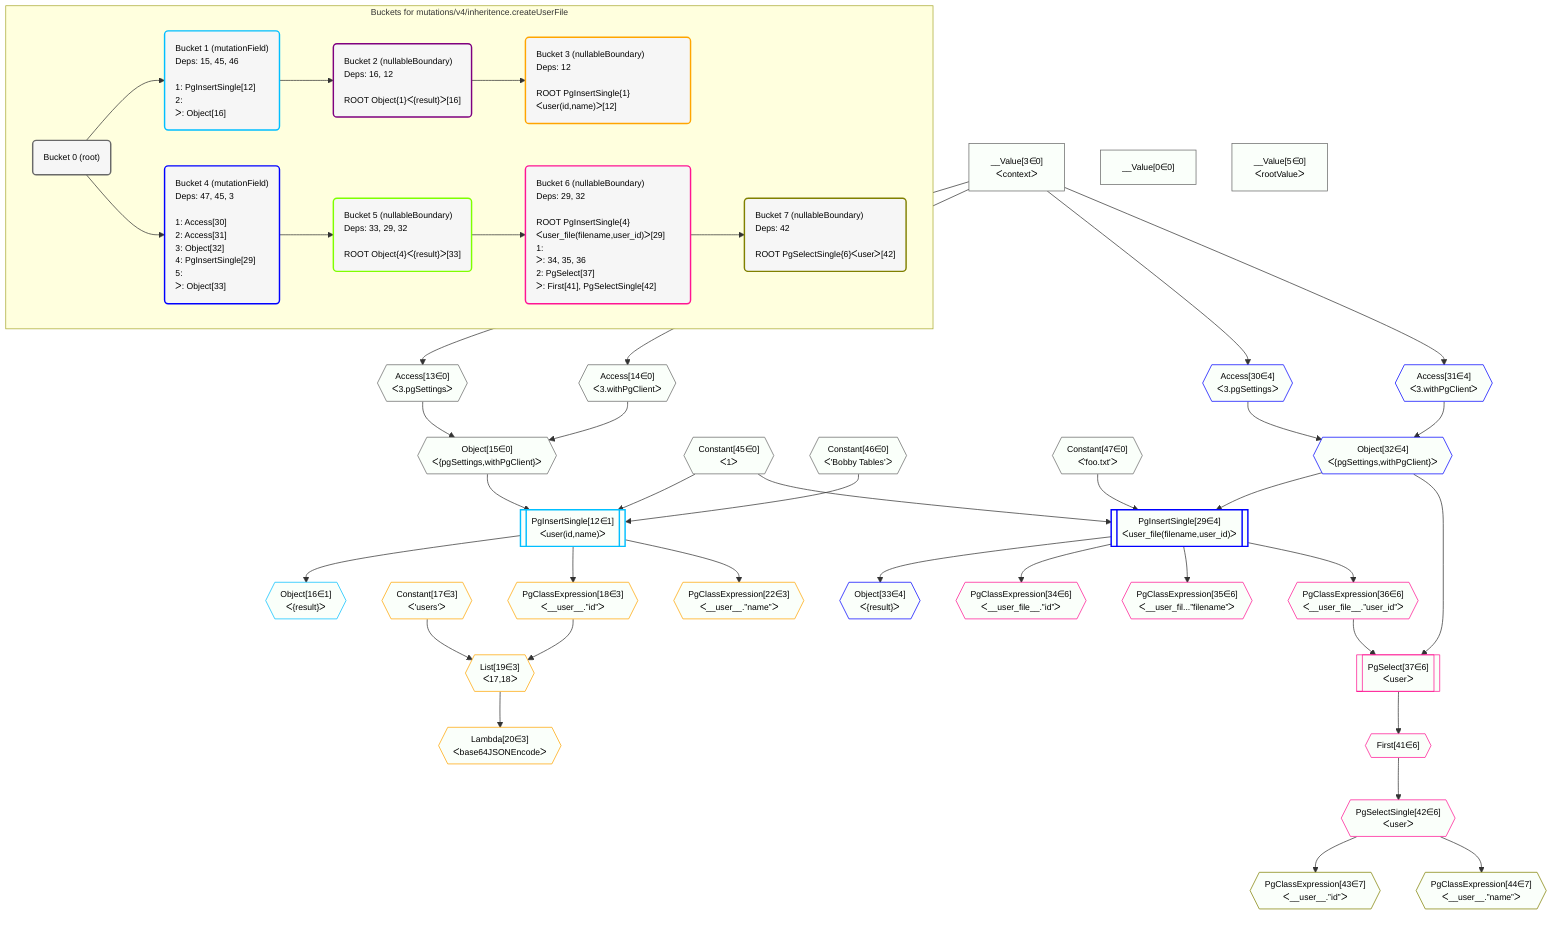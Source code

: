 %%{init: {'themeVariables': { 'fontSize': '12px'}}}%%
graph TD
    classDef path fill:#eee,stroke:#000,color:#000
    classDef plan fill:#fff,stroke-width:1px,color:#000
    classDef itemplan fill:#fff,stroke-width:2px,color:#000
    classDef unbatchedplan fill:#dff,stroke-width:1px,color:#000
    classDef sideeffectplan fill:#fcc,stroke-width:2px,color:#000
    classDef bucket fill:#f6f6f6,color:#000,stroke-width:2px,text-align:left


    %% plan dependencies
    Object15{{"Object[15∈0]<br />ᐸ{pgSettings,withPgClient}ᐳ"}}:::plan
    Access13{{"Access[13∈0]<br />ᐸ3.pgSettingsᐳ"}}:::plan
    Access14{{"Access[14∈0]<br />ᐸ3.withPgClientᐳ"}}:::plan
    Access13 & Access14 --> Object15
    __Value3["__Value[3∈0]<br />ᐸcontextᐳ"]:::plan
    __Value3 --> Access13
    __Value3 --> Access14
    __Value0["__Value[0∈0]"]:::plan
    __Value5["__Value[5∈0]<br />ᐸrootValueᐳ"]:::plan
    Constant45{{"Constant[45∈0]<br />ᐸ1ᐳ"}}:::plan
    Constant46{{"Constant[46∈0]<br />ᐸ'Bobby Tables'ᐳ"}}:::plan
    Constant47{{"Constant[47∈0]<br />ᐸ'foo.txt'ᐳ"}}:::plan
    PgInsertSingle12[["PgInsertSingle[12∈1]<br />ᐸuser(id,name)ᐳ"]]:::sideeffectplan
    Object15 & Constant45 & Constant46 --> PgInsertSingle12
    Object16{{"Object[16∈1]<br />ᐸ{result}ᐳ"}}:::plan
    PgInsertSingle12 --> Object16
    List19{{"List[19∈3]<br />ᐸ17,18ᐳ"}}:::plan
    Constant17{{"Constant[17∈3]<br />ᐸ'users'ᐳ"}}:::plan
    PgClassExpression18{{"PgClassExpression[18∈3]<br />ᐸ__user__.”id”ᐳ"}}:::plan
    Constant17 & PgClassExpression18 --> List19
    PgInsertSingle12 --> PgClassExpression18
    Lambda20{{"Lambda[20∈3]<br />ᐸbase64JSONEncodeᐳ"}}:::plan
    List19 --> Lambda20
    PgClassExpression22{{"PgClassExpression[22∈3]<br />ᐸ__user__.”name”ᐳ"}}:::plan
    PgInsertSingle12 --> PgClassExpression22
    PgInsertSingle29[["PgInsertSingle[29∈4]<br />ᐸuser_file(filename,user_id)ᐳ"]]:::sideeffectplan
    Object32{{"Object[32∈4]<br />ᐸ{pgSettings,withPgClient}ᐳ"}}:::plan
    Object32 & Constant47 & Constant45 --> PgInsertSingle29
    Access30{{"Access[30∈4]<br />ᐸ3.pgSettingsᐳ"}}:::plan
    Access31{{"Access[31∈4]<br />ᐸ3.withPgClientᐳ"}}:::plan
    Access30 & Access31 --> Object32
    __Value3 --> Access30
    __Value3 --> Access31
    Object33{{"Object[33∈4]<br />ᐸ{result}ᐳ"}}:::plan
    PgInsertSingle29 --> Object33
    PgSelect37[["PgSelect[37∈6]<br />ᐸuserᐳ"]]:::plan
    PgClassExpression36{{"PgClassExpression[36∈6]<br />ᐸ__user_file__.”user_id”ᐳ"}}:::plan
    Object32 & PgClassExpression36 --> PgSelect37
    PgClassExpression34{{"PgClassExpression[34∈6]<br />ᐸ__user_file__.”id”ᐳ"}}:::plan
    PgInsertSingle29 --> PgClassExpression34
    PgClassExpression35{{"PgClassExpression[35∈6]<br />ᐸ__user_fil...”filename”ᐳ"}}:::plan
    PgInsertSingle29 --> PgClassExpression35
    PgInsertSingle29 --> PgClassExpression36
    First41{{"First[41∈6]"}}:::plan
    PgSelect37 --> First41
    PgSelectSingle42{{"PgSelectSingle[42∈6]<br />ᐸuserᐳ"}}:::plan
    First41 --> PgSelectSingle42
    PgClassExpression43{{"PgClassExpression[43∈7]<br />ᐸ__user__.”id”ᐳ"}}:::plan
    PgSelectSingle42 --> PgClassExpression43
    PgClassExpression44{{"PgClassExpression[44∈7]<br />ᐸ__user__.”name”ᐳ"}}:::plan
    PgSelectSingle42 --> PgClassExpression44

    %% define steps

    subgraph "Buckets for mutations/v4/inheritence.createUserFile"
    Bucket0("Bucket 0 (root)"):::bucket
    classDef bucket0 stroke:#696969
    class Bucket0,__Value0,__Value3,__Value5,Access13,Access14,Object15,Constant45,Constant46,Constant47 bucket0
    Bucket1("Bucket 1 (mutationField)<br />Deps: 15, 45, 46<br /><br />1: PgInsertSingle[12]<br />2: <br />ᐳ: Object[16]"):::bucket
    classDef bucket1 stroke:#00bfff
    class Bucket1,PgInsertSingle12,Object16 bucket1
    Bucket2("Bucket 2 (nullableBoundary)<br />Deps: 16, 12<br /><br />ROOT Object{1}ᐸ{result}ᐳ[16]"):::bucket
    classDef bucket2 stroke:#7f007f
    class Bucket2 bucket2
    Bucket3("Bucket 3 (nullableBoundary)<br />Deps: 12<br /><br />ROOT PgInsertSingle{1}ᐸuser(id,name)ᐳ[12]"):::bucket
    classDef bucket3 stroke:#ffa500
    class Bucket3,Constant17,PgClassExpression18,List19,Lambda20,PgClassExpression22 bucket3
    Bucket4("Bucket 4 (mutationField)<br />Deps: 47, 45, 3<br /><br />1: Access[30]<br />2: Access[31]<br />3: Object[32]<br />4: PgInsertSingle[29]<br />5: <br />ᐳ: Object[33]"):::bucket
    classDef bucket4 stroke:#0000ff
    class Bucket4,PgInsertSingle29,Access30,Access31,Object32,Object33 bucket4
    Bucket5("Bucket 5 (nullableBoundary)<br />Deps: 33, 29, 32<br /><br />ROOT Object{4}ᐸ{result}ᐳ[33]"):::bucket
    classDef bucket5 stroke:#7fff00
    class Bucket5 bucket5
    Bucket6("Bucket 6 (nullableBoundary)<br />Deps: 29, 32<br /><br />ROOT PgInsertSingle{4}ᐸuser_file(filename,user_id)ᐳ[29]<br />1: <br />ᐳ: 34, 35, 36<br />2: PgSelect[37]<br />ᐳ: First[41], PgSelectSingle[42]"):::bucket
    classDef bucket6 stroke:#ff1493
    class Bucket6,PgClassExpression34,PgClassExpression35,PgClassExpression36,PgSelect37,First41,PgSelectSingle42 bucket6
    Bucket7("Bucket 7 (nullableBoundary)<br />Deps: 42<br /><br />ROOT PgSelectSingle{6}ᐸuserᐳ[42]"):::bucket
    classDef bucket7 stroke:#808000
    class Bucket7,PgClassExpression43,PgClassExpression44 bucket7
    Bucket0 --> Bucket1 & Bucket4
    Bucket1 --> Bucket2
    Bucket2 --> Bucket3
    Bucket4 --> Bucket5
    Bucket5 --> Bucket6
    Bucket6 --> Bucket7
    classDef unary fill:#fafffa,borderWidth:8px
    class Object15,Access13,Access14,__Value0,__Value3,__Value5,Constant45,Constant46,Constant47,PgInsertSingle12,Object16,List19,PgClassExpression18,Lambda20,PgClassExpression22,Constant17,PgInsertSingle29,Object32,Access30,Access31,Object33,PgSelect37,PgClassExpression34,PgClassExpression35,PgClassExpression36,First41,PgSelectSingle42,PgClassExpression43,PgClassExpression44 unary
    end